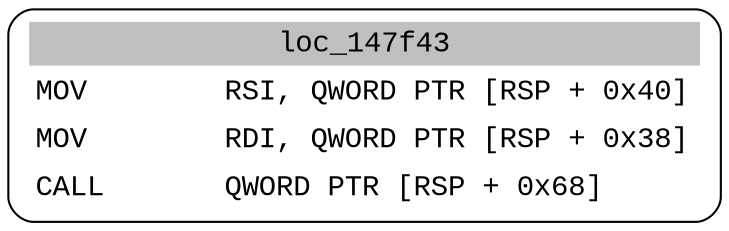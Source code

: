 digraph asm_graph {
1941 [
shape="Mrecord" fontname="Courier New"label =<<table border="0" cellborder="0" cellpadding="3"><tr><td align="center" colspan="2" bgcolor="grey">loc_147f43</td></tr><tr><td align="left">MOV        RSI, QWORD PTR [RSP + 0x40]</td></tr><tr><td align="left">MOV        RDI, QWORD PTR [RSP + 0x38]</td></tr><tr><td align="left">CALL       QWORD PTR [RSP + 0x68]</td></tr></table>> ];
}
